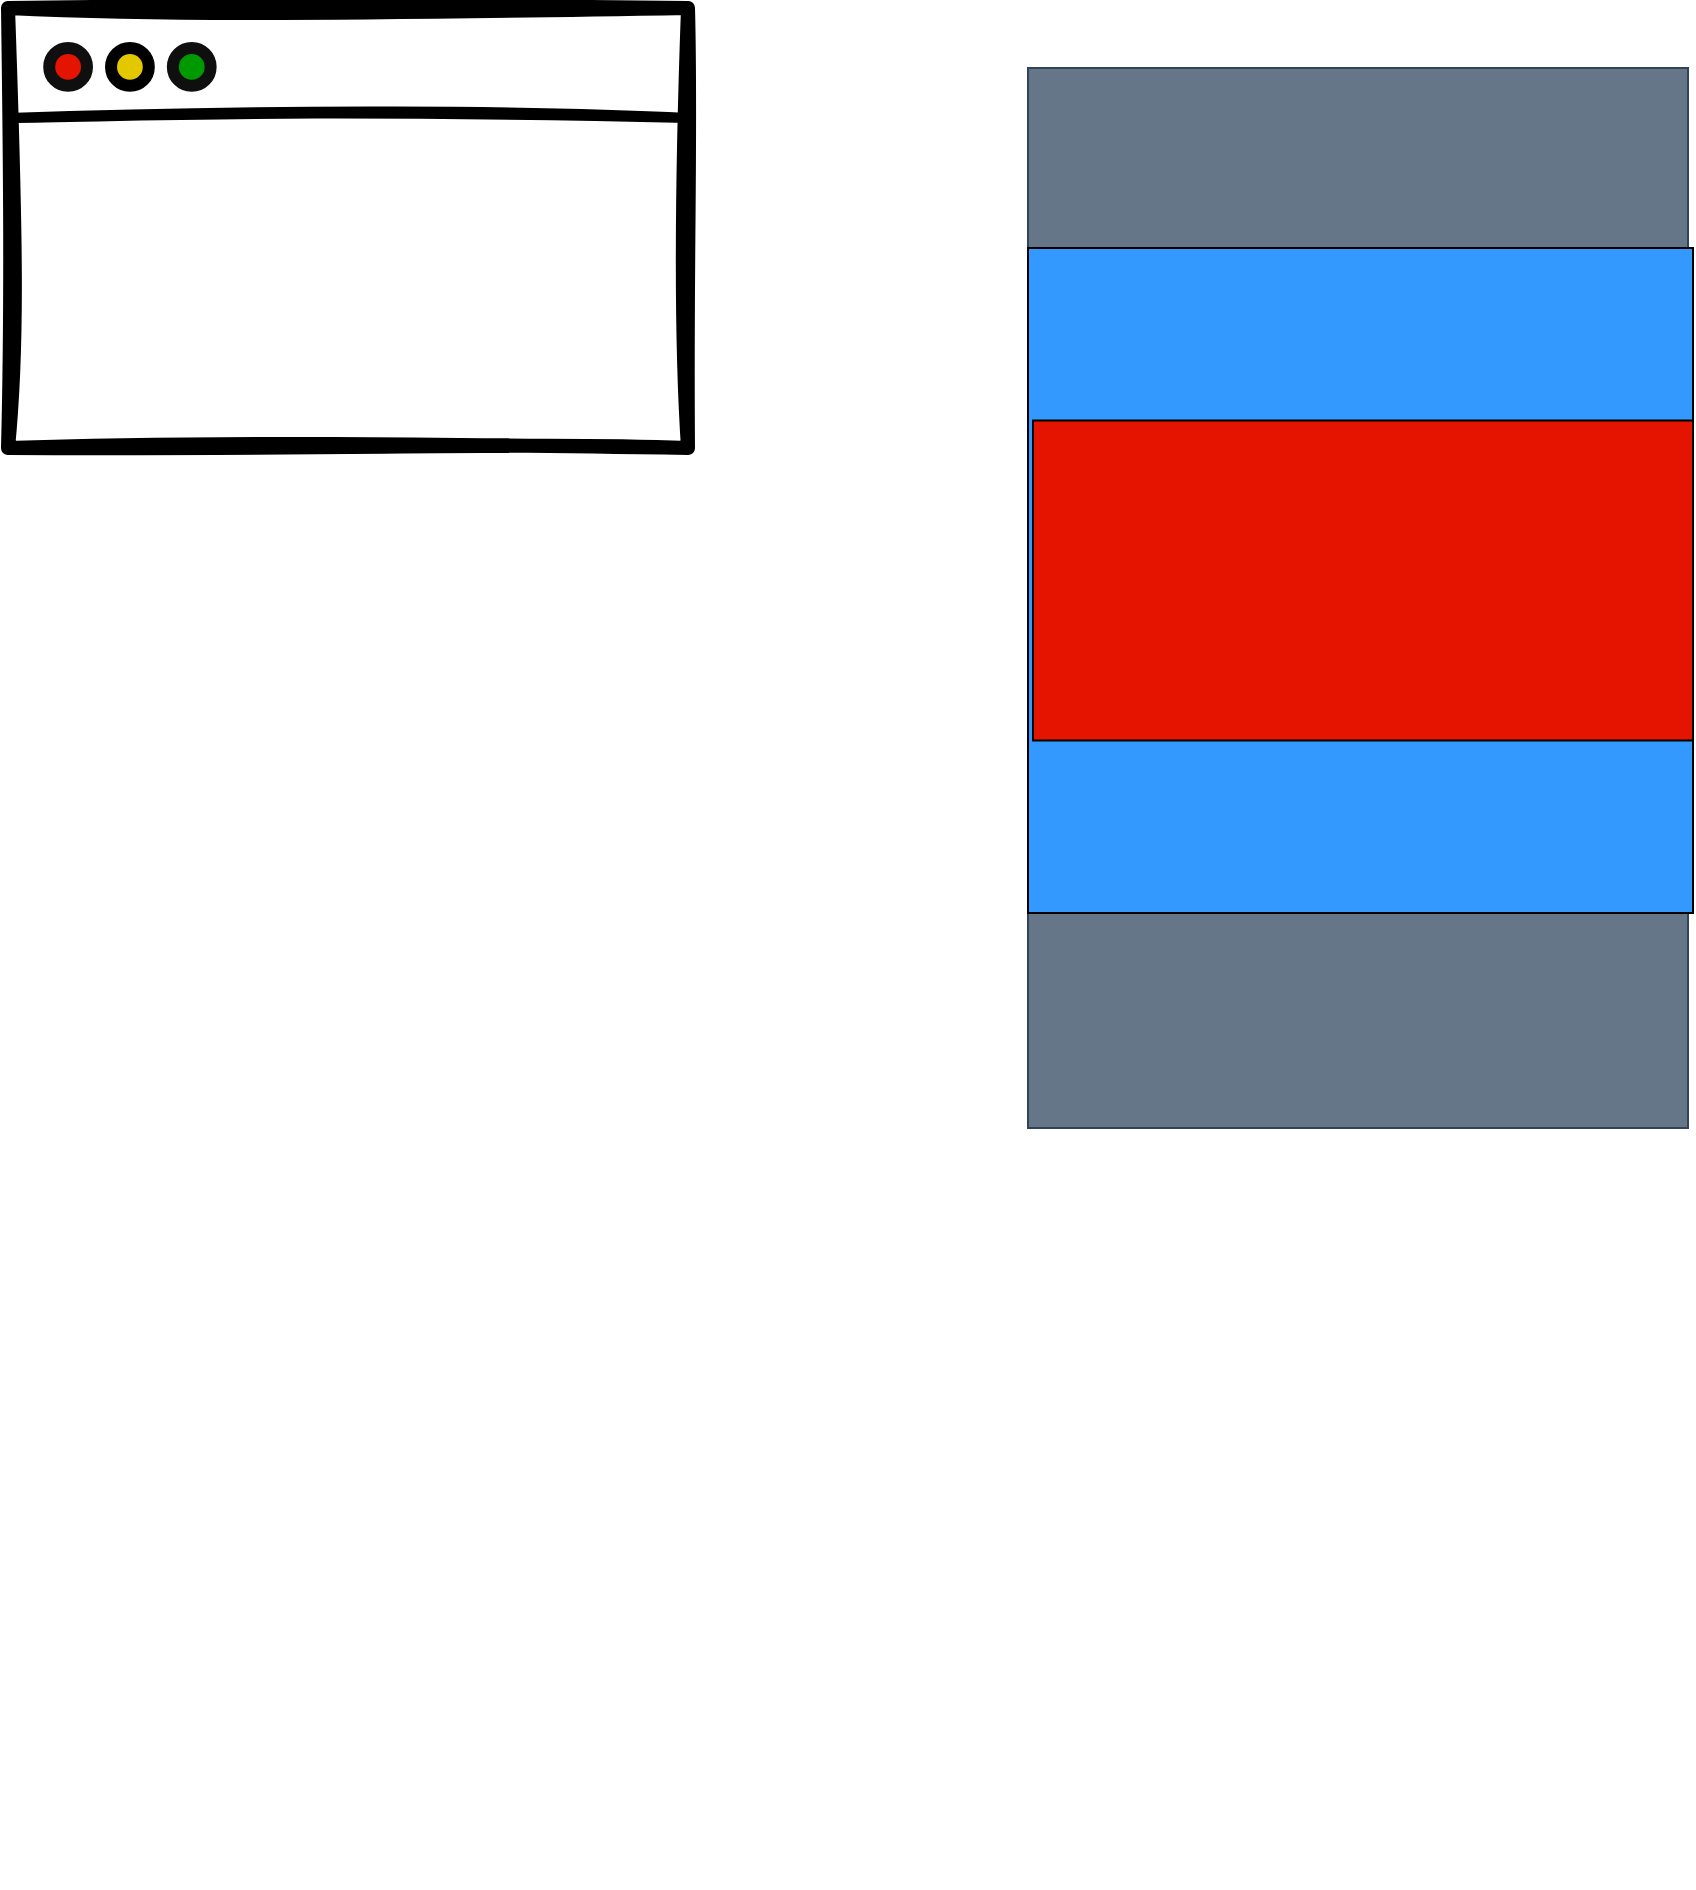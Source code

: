 <mxfile>
    <diagram id="5i9vcOHv6I1RHR96sohd" name="第 1 页">
        <mxGraphModel dx="1242" dy="920" grid="1" gridSize="10" guides="1" tooltips="1" connect="1" arrows="1" fold="1" page="1" pageScale="1" pageWidth="850" pageHeight="1100" math="0" shadow="0">
            <root>
                <mxCell id="0"/>
                <mxCell id="1" parent="0"/>
                <mxCell id="21" value="" style="group;fillColor=default;glass=0;fillStyle=dashed;" parent="1" vertex="1" connectable="0">
                    <mxGeometry x="160" y="110" width="810" height="940" as="geometry"/>
                </mxCell>
                <mxCell id="3" value="" style="rounded=0;whiteSpace=wrap;html=1;strokeWidth=7;sketch=1;curveFitting=1;jiggle=2;movable=0;resizable=0;rotatable=0;deletable=0;editable=0;connectable=0;fillColor=none;" parent="21" vertex="1">
                    <mxGeometry width="340.0" height="220" as="geometry"/>
                </mxCell>
                <mxCell id="7" value="" style="endArrow=none;html=1;strokeWidth=5;entryX=1;entryY=0.25;entryDx=0;entryDy=0;exitX=0;exitY=0.25;exitDx=0;exitDy=0;sketch=1;curveFitting=1;jiggle=2;" parent="21" source="3" target="3" edge="1">
                    <mxGeometry width="50" height="50" relative="1" as="geometry">
                        <mxPoint x="10.303" y="60" as="sourcePoint"/>
                        <mxPoint x="61.818" y="10" as="targetPoint"/>
                    </mxGeometry>
                </mxCell>
                <mxCell id="8" value="" style="ellipse;whiteSpace=wrap;html=1;aspect=fixed;strokeWidth=6;fillColor=#E51400;fontColor=#ffffff;strokeColor=#100f0f;movable=1;resizable=1;rotatable=1;deletable=1;editable=1;connectable=1;shadow=0;" parent="21" vertex="1">
                    <mxGeometry x="20.606" y="20" width="18.889" height="18.889" as="geometry"/>
                </mxCell>
                <mxCell id="9" value="" style="ellipse;whiteSpace=wrap;html=1;aspect=fixed;strokeWidth=6;fillColor=#e3c800;fontColor=#000000;strokeColor=#000000;gradientColor=none;" parent="21" vertex="1">
                    <mxGeometry x="51.515" y="20" width="18.889" height="18.889" as="geometry"/>
                </mxCell>
                <mxCell id="10" value="" style="ellipse;whiteSpace=wrap;html=1;aspect=fixed;strokeWidth=6;fillColor=#009900;fontColor=#ffffff;strokeColor=#100f0f;" parent="21" vertex="1">
                    <mxGeometry x="82.424" y="20" width="18.889" height="18.889" as="geometry"/>
                </mxCell>
                <mxCell id="13" value="" style="whiteSpace=wrap;html=1;strokeColor=#314354;strokeWidth=1;fillColor=#647687;fontColor=#ffffff;movable=1;resizable=1;rotatable=1;deletable=1;editable=1;connectable=1;container=0;glass=0;" parent="21" vertex="1">
                    <mxGeometry x="510" y="30" width="330" height="530" as="geometry"/>
                </mxCell>
                <mxCell id="18" value="" style="whiteSpace=wrap;html=1;aspect=fixed;rounded=0;shadow=0;sketch=0;hachureGap=4;jiggle=2;fillStyle=hachure;curveFitting=1;strokeWidth=1;fontFamily=Architects Daughter;fontSource=https%3A%2F%2Ffonts.googleapis.com%2Fcss%3Ffamily%3DArchitects%2BDaughter;fontSize=20;fillColor=#3399FF;container=0;movable=0;resizable=0;rotatable=0;deletable=0;editable=0;connectable=0;" parent="21" vertex="1">
                    <mxGeometry x="510" y="120" width="332.5" height="332.5" as="geometry"/>
                </mxCell>
                <mxCell id="23" value="" style="group;movable=0;resizable=0;rotatable=0;deletable=0;editable=0;connectable=0;" vertex="1" connectable="0" parent="21">
                    <mxGeometry x="510" y="30" width="332.5" height="530" as="geometry"/>
                </mxCell>
                <mxCell id="22" value="" style="group;movable=0;resizable=0;rotatable=0;deletable=0;editable=0;connectable=0;" vertex="1" connectable="0" parent="23">
                    <mxGeometry y="90" width="332.5" height="332.5" as="geometry"/>
                </mxCell>
                <mxCell id="19" value="" style="rounded=0;whiteSpace=wrap;html=1;shadow=0;hachureGap=4;fillStyle=hachure;strokeWidth=1;fontFamily=Architects Daughter;fontSource=https%3A%2F%2Ffonts.googleapis.com%2Fcss%3Ffamily%3DArchitects%2BDaughter;fontSize=20;fillColor=#E51400;container=0;movable=0;resizable=0;rotatable=0;deletable=0;editable=0;connectable=0;" parent="22" vertex="1">
                    <mxGeometry x="2.5" y="86.25" width="330" height="160" as="geometry"/>
                </mxCell>
            </root>
        </mxGraphModel>
    </diagram>
</mxfile>